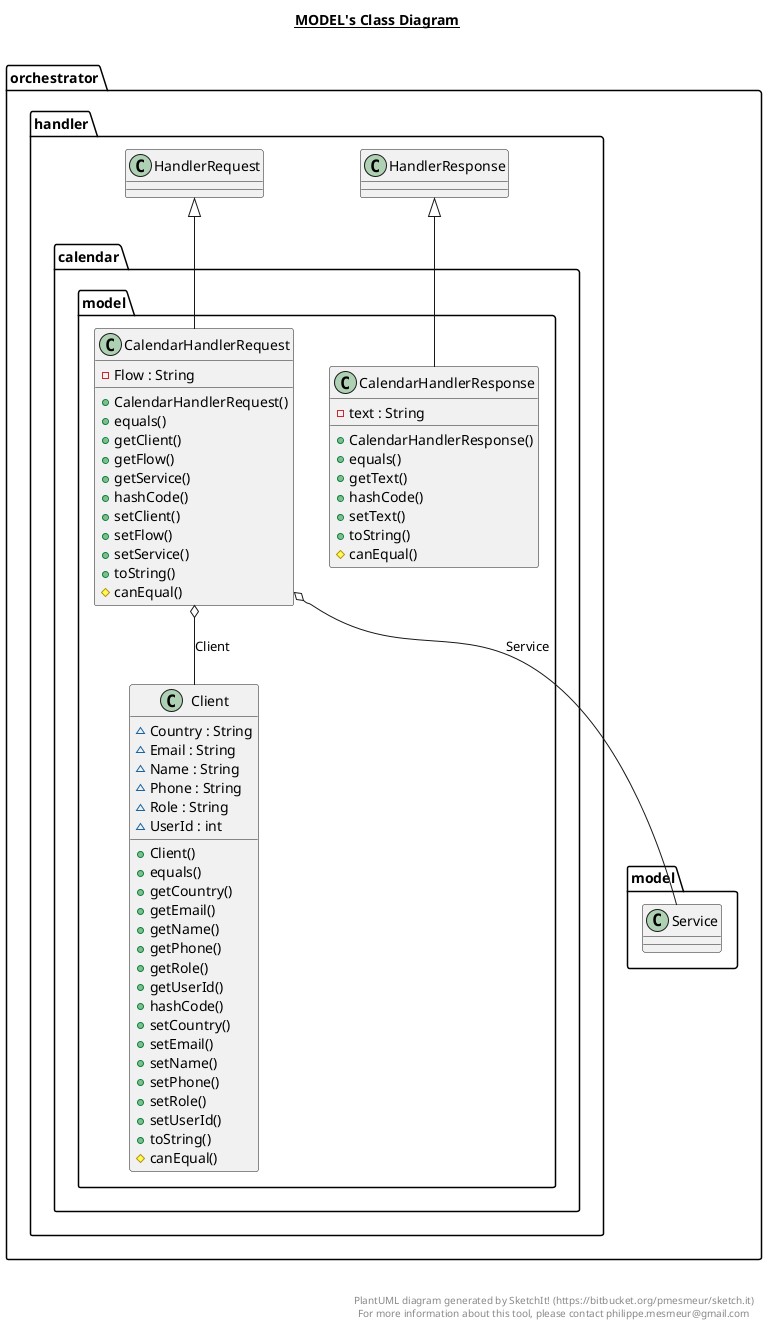 @startuml

title __MODEL's Class Diagram__\n

  namespace orchestrator {
    namespace handler {
      namespace calendar {
        namespace model {
          class orchestrator.handler.calendar.model.CalendarHandlerRequest {
              - Flow : String
              + CalendarHandlerRequest()
              + equals()
              + getClient()
              + getFlow()
              + getService()
              + hashCode()
              + setClient()
              + setFlow()
              + setService()
              + toString()
              # canEqual()
          }
        }
      }
    }
  }
  

  namespace orchestrator {
    namespace handler {
      namespace calendar {
        namespace model {
          class orchestrator.handler.calendar.model.CalendarHandlerResponse {
              - text : String
              + CalendarHandlerResponse()
              + equals()
              + getText()
              + hashCode()
              + setText()
              + toString()
              # canEqual()
          }
        }
      }
    }
  }
  

  namespace orchestrator {
    namespace handler {
      namespace calendar {
        namespace model {
          class orchestrator.handler.calendar.model.Client {
              ~ Country : String
              ~ Email : String
              ~ Name : String
              ~ Phone : String
              ~ Role : String
              ~ UserId : int
              + Client()
              + equals()
              + getCountry()
              + getEmail()
              + getName()
              + getPhone()
              + getRole()
              + getUserId()
              + hashCode()
              + setCountry()
              + setEmail()
              + setName()
              + setPhone()
              + setRole()
              + setUserId()
              + toString()
              # canEqual()
          }
        }
      }
    }
  }
  

  orchestrator.handler.calendar.model.CalendarHandlerRequest -up-|> orchestrator.handler.HandlerRequest
  orchestrator.handler.calendar.model.CalendarHandlerRequest o-- orchestrator.handler.calendar.model.Client : Client
  orchestrator.handler.calendar.model.CalendarHandlerRequest o-- orchestrator.model.Service : Service
  orchestrator.handler.calendar.model.CalendarHandlerResponse -up-|> orchestrator.handler.HandlerResponse


right footer


PlantUML diagram generated by SketchIt! (https://bitbucket.org/pmesmeur/sketch.it)
For more information about this tool, please contact philippe.mesmeur@gmail.com
endfooter

@enduml
